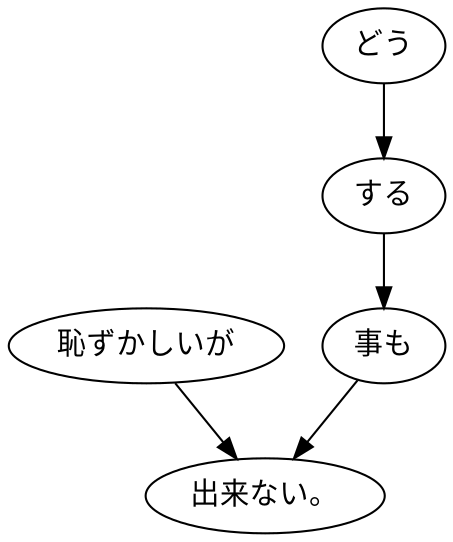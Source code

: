 digraph graph8667 {
	node0 [label="恥ずかしいが"];
	node1 [label="どう"];
	node2 [label="する"];
	node3 [label="事も"];
	node4 [label="出来ない。"];
	node0 -> node4;
	node1 -> node2;
	node2 -> node3;
	node3 -> node4;
}

